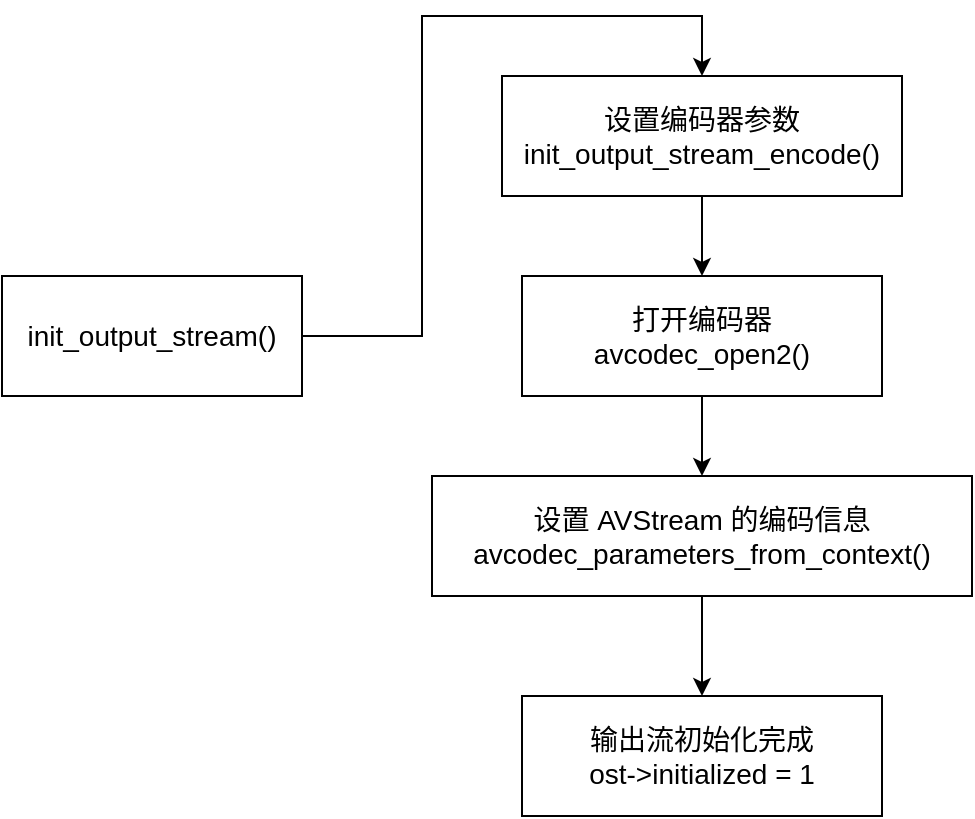<mxfile version="20.2.3" type="device"><diagram id="CCSkUD4YMc4SreTmyc2y" name="第 1 页"><mxGraphModel dx="1575" dy="865" grid="1" gridSize="10" guides="1" tooltips="1" connect="1" arrows="1" fold="1" page="1" pageScale="1" pageWidth="827" pageHeight="1169" math="0" shadow="0"><root><mxCell id="0"/><mxCell id="1" parent="0"/><mxCell id="md7RBjFyD2T9hECYB-EM-8" style="edgeStyle=orthogonalEdgeStyle;rounded=0;orthogonalLoop=1;jettySize=auto;html=1;entryX=0.5;entryY=0;entryDx=0;entryDy=0;fontSize=14;" parent="1" source="md7RBjFyD2T9hECYB-EM-1" target="md7RBjFyD2T9hECYB-EM-2" edge="1"><mxGeometry relative="1" as="geometry"><Array as="points"><mxPoint x="270" y="400"/><mxPoint x="270" y="240"/><mxPoint x="410" y="240"/></Array><mxPoint x="220" y="410" as="sourcePoint"/></mxGeometry></mxCell><mxCell id="md7RBjFyD2T9hECYB-EM-1" value="init_output_stream()" style="rounded=0;whiteSpace=wrap;html=1;fontSize=14;" parent="1" vertex="1"><mxGeometry x="60" y="370" width="150" height="60" as="geometry"/></mxCell><mxCell id="md7RBjFyD2T9hECYB-EM-11" style="edgeStyle=orthogonalEdgeStyle;rounded=0;orthogonalLoop=1;jettySize=auto;html=1;fontSize=14;" parent="1" source="md7RBjFyD2T9hECYB-EM-2" target="md7RBjFyD2T9hECYB-EM-3" edge="1"><mxGeometry relative="1" as="geometry"/></mxCell><mxCell id="md7RBjFyD2T9hECYB-EM-2" value="设置编码器参数&lt;br&gt;init_output_stream_encode()" style="rounded=0;whiteSpace=wrap;html=1;fontSize=14;" parent="1" vertex="1"><mxGeometry x="310" y="270" width="200" height="60" as="geometry"/></mxCell><mxCell id="yU_25tdU4J_QL-_KCbab-4" style="edgeStyle=orthogonalEdgeStyle;rounded=0;orthogonalLoop=1;jettySize=auto;html=1;" edge="1" parent="1" source="md7RBjFyD2T9hECYB-EM-3" target="yU_25tdU4J_QL-_KCbab-1"><mxGeometry relative="1" as="geometry"/></mxCell><mxCell id="md7RBjFyD2T9hECYB-EM-3" value="打开编码器&lt;br&gt;avcodec_open2()" style="rounded=0;whiteSpace=wrap;html=1;fontSize=14;" parent="1" vertex="1"><mxGeometry x="320" y="370" width="180" height="60" as="geometry"/></mxCell><mxCell id="yU_25tdU4J_QL-_KCbab-5" style="edgeStyle=orthogonalEdgeStyle;rounded=0;orthogonalLoop=1;jettySize=auto;html=1;" edge="1" parent="1" source="yU_25tdU4J_QL-_KCbab-1" target="yU_25tdU4J_QL-_KCbab-2"><mxGeometry relative="1" as="geometry"/></mxCell><mxCell id="yU_25tdU4J_QL-_KCbab-1" value="设置 AVStream 的编码信息&lt;br&gt;avcodec_parameters_from_context()" style="rounded=0;whiteSpace=wrap;html=1;fontSize=14;" vertex="1" parent="1"><mxGeometry x="275" y="470" width="270" height="60" as="geometry"/></mxCell><mxCell id="yU_25tdU4J_QL-_KCbab-2" value="输出流初始化完成&lt;br&gt;ost-&amp;gt;initialized = 1" style="rounded=0;whiteSpace=wrap;html=1;fontSize=14;" vertex="1" parent="1"><mxGeometry x="320" y="580" width="180" height="60" as="geometry"/></mxCell></root></mxGraphModel></diagram></mxfile>